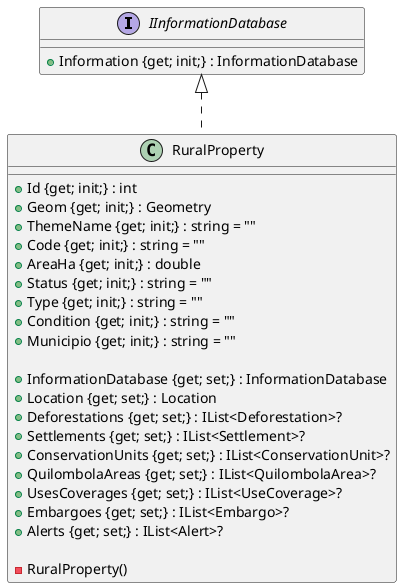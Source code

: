 @startuml

interface IInformationDatabase {
    {method} +Information {get; init;} : InformationDatabase
}

class RuralProperty implements IInformationDatabase {
    {method} +Id {get; init;} : int
    {method} +Geom {get; init;} : Geometry
    {method} +ThemeName {get; init;} : string = ""
    {method} +Code {get; init;} : string = ""
    {method} +AreaHa {get; init;} : double
    {method} +Status {get; init;} : string = ""
    {method} +Type {get; init;} : string = ""
    {method} +Condition {get; init;} : string = ""
    {method} +Municipio {get; init;} : string = ""
    
    {method} +InformationDatabase {get; set;} : InformationDatabase
    {method} +Location {get; set;} : Location
    {method} +Deforestations {get; set;} : IList<Deforestation>?
    {method} +Settlements {get; set;} : IList<Settlement>?
    {method} +ConservationUnits {get; set;} : IList<ConservationUnit>?
    {method} +QuilombolaAreas {get; set;} : IList<QuilombolaArea>?
    {method} +UsesCoverages {get; set;} : IList<UseCoverage>?
    {method} +Embargoes {get; set;} : IList<Embargo>?
    {method} +Alerts {get; set;} : IList<Alert>?

    {method} -RuralProperty()
}

@enduml

